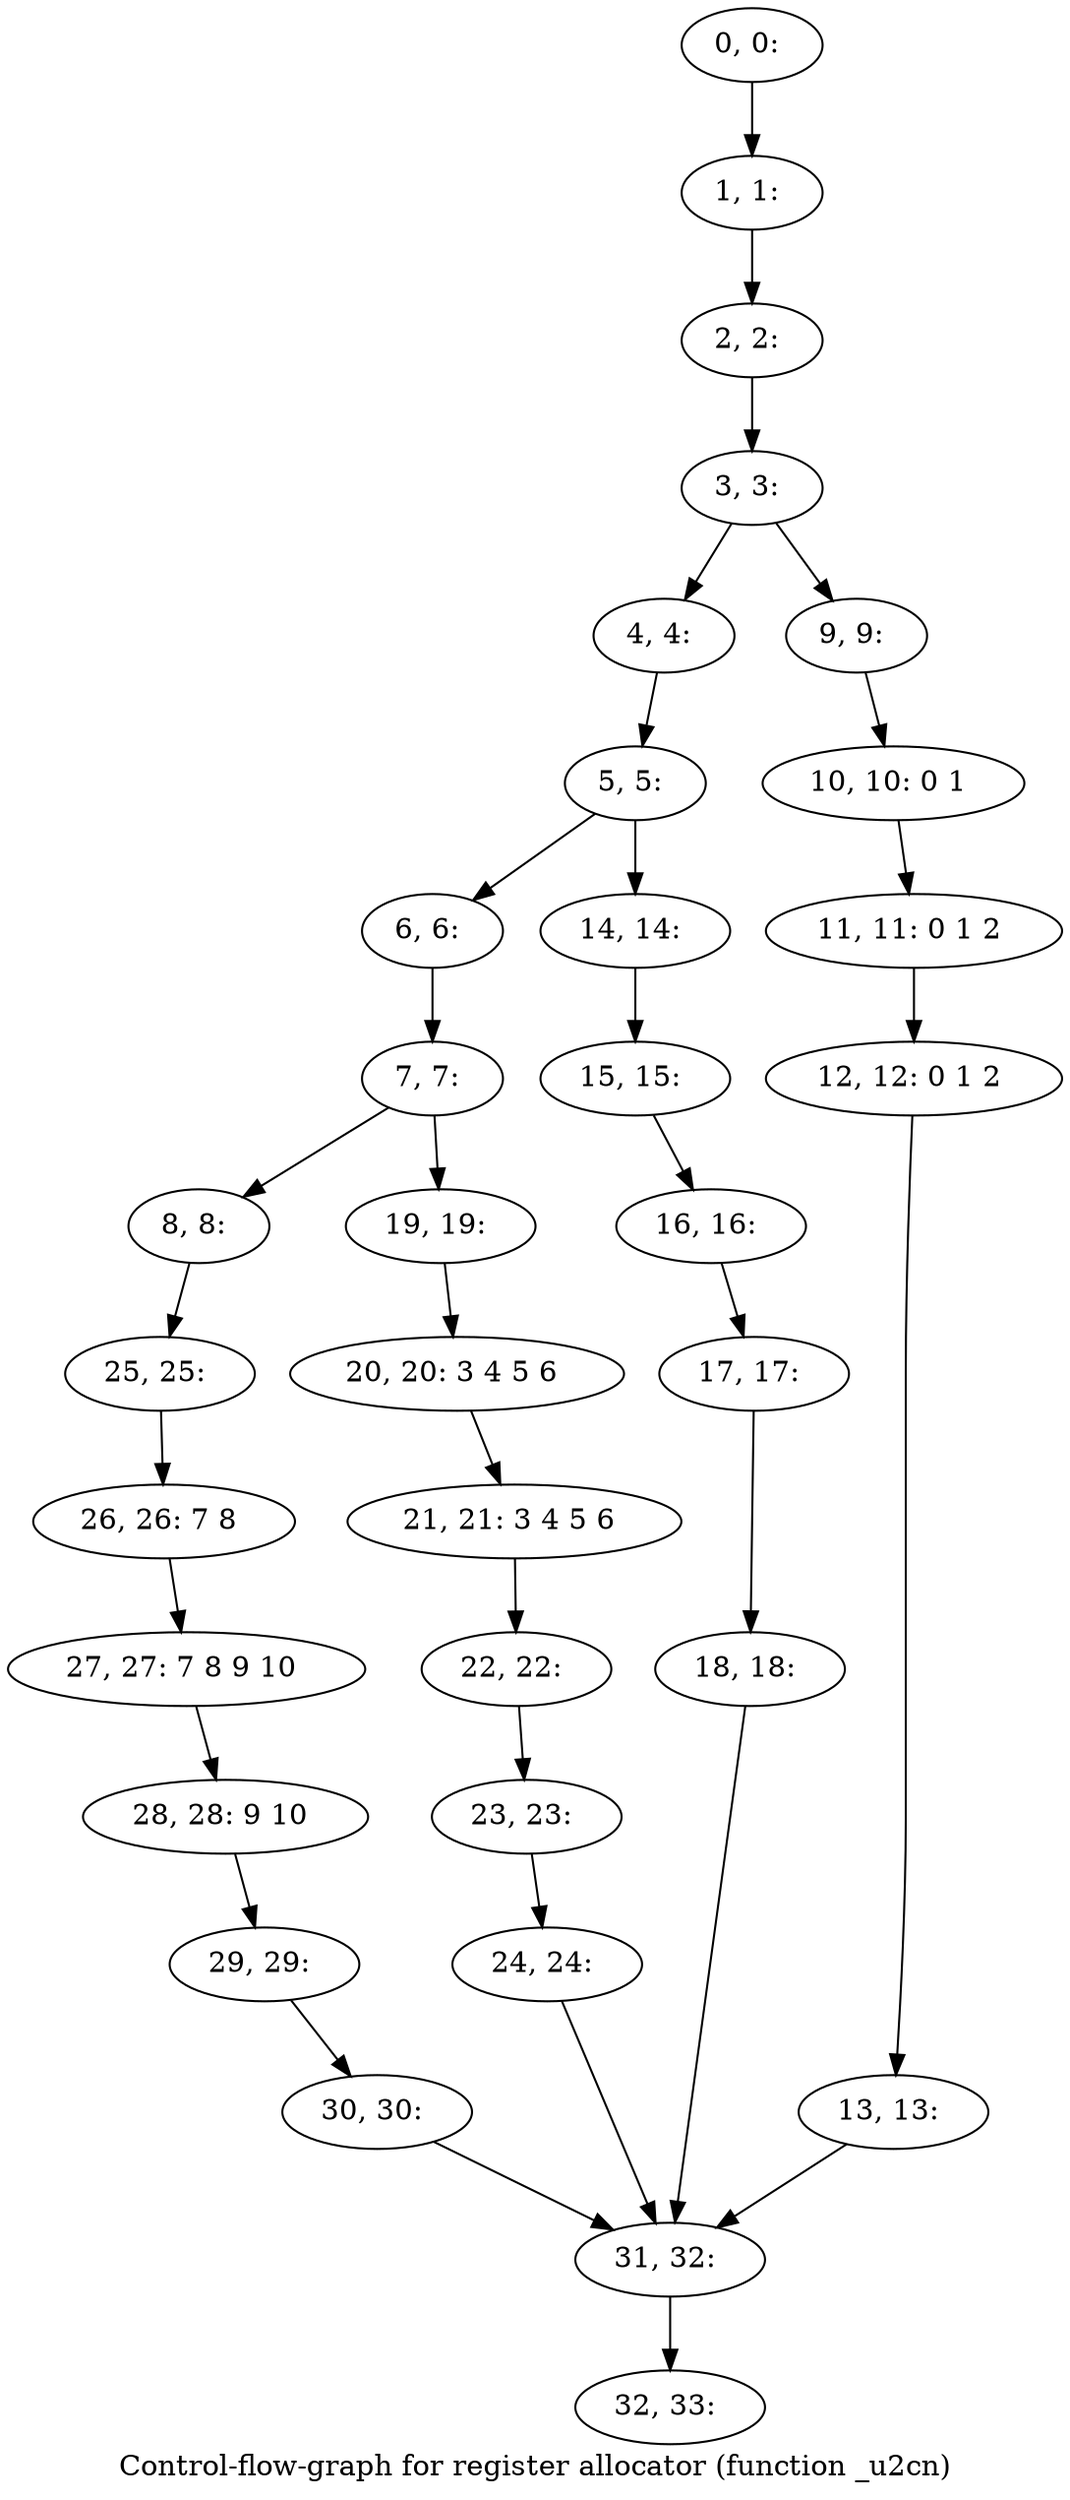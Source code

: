 digraph G {
graph [label="Control-flow-graph for register allocator (function _u2cn)"]
0[label="0, 0: "];
1[label="1, 1: "];
2[label="2, 2: "];
3[label="3, 3: "];
4[label="4, 4: "];
5[label="5, 5: "];
6[label="6, 6: "];
7[label="7, 7: "];
8[label="8, 8: "];
9[label="9, 9: "];
10[label="10, 10: 0 1 "];
11[label="11, 11: 0 1 2 "];
12[label="12, 12: 0 1 2 "];
13[label="13, 13: "];
14[label="14, 14: "];
15[label="15, 15: "];
16[label="16, 16: "];
17[label="17, 17: "];
18[label="18, 18: "];
19[label="19, 19: "];
20[label="20, 20: 3 4 5 6 "];
21[label="21, 21: 3 4 5 6 "];
22[label="22, 22: "];
23[label="23, 23: "];
24[label="24, 24: "];
25[label="25, 25: "];
26[label="26, 26: 7 8 "];
27[label="27, 27: 7 8 9 10 "];
28[label="28, 28: 9 10 "];
29[label="29, 29: "];
30[label="30, 30: "];
31[label="31, 32: "];
32[label="32, 33: "];
0->1 ;
1->2 ;
2->3 ;
3->4 ;
3->9 ;
4->5 ;
5->6 ;
5->14 ;
6->7 ;
7->8 ;
7->19 ;
8->25 ;
9->10 ;
10->11 ;
11->12 ;
12->13 ;
13->31 ;
14->15 ;
15->16 ;
16->17 ;
17->18 ;
18->31 ;
19->20 ;
20->21 ;
21->22 ;
22->23 ;
23->24 ;
24->31 ;
25->26 ;
26->27 ;
27->28 ;
28->29 ;
29->30 ;
30->31 ;
31->32 ;
}
